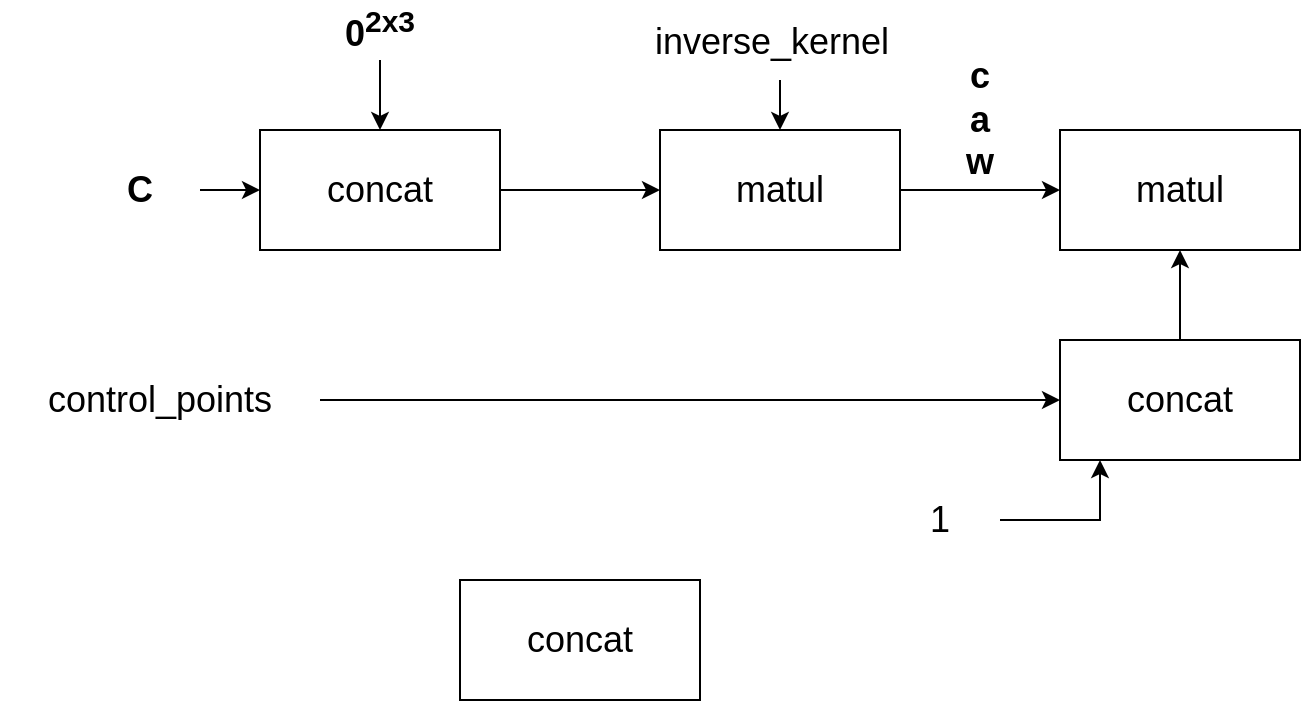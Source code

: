 <mxfile version="21.2.9" type="github">
  <diagram name="第 1 页" id="LMcd3qrLCK4-aWi6AcHE">
    <mxGraphModel dx="528" dy="573" grid="1" gridSize="10" guides="1" tooltips="1" connect="1" arrows="1" fold="1" page="1" pageScale="1" pageWidth="827" pageHeight="1169" math="0" shadow="0">
      <root>
        <mxCell id="0" />
        <mxCell id="1" parent="0" />
        <mxCell id="srA_KymTiUldIgPunRAa-9" value="" style="edgeStyle=orthogonalEdgeStyle;rounded=0;orthogonalLoop=1;jettySize=auto;html=1;" edge="1" parent="1" source="srA_KymTiUldIgPunRAa-2" target="srA_KymTiUldIgPunRAa-5">
          <mxGeometry relative="1" as="geometry" />
        </mxCell>
        <mxCell id="srA_KymTiUldIgPunRAa-2" value="&lt;font style=&quot;font-size: 18px;&quot;&gt;&lt;b&gt;C&lt;/b&gt;&lt;/font&gt;" style="text;html=1;strokeColor=none;fillColor=none;align=center;verticalAlign=middle;whiteSpace=wrap;rounded=0;" vertex="1" parent="1">
          <mxGeometry x="140" y="160" width="60" height="30" as="geometry" />
        </mxCell>
        <mxCell id="srA_KymTiUldIgPunRAa-11" value="" style="edgeStyle=orthogonalEdgeStyle;rounded=0;orthogonalLoop=1;jettySize=auto;html=1;" edge="1" parent="1" source="srA_KymTiUldIgPunRAa-5" target="srA_KymTiUldIgPunRAa-10">
          <mxGeometry relative="1" as="geometry" />
        </mxCell>
        <mxCell id="srA_KymTiUldIgPunRAa-5" value="&lt;font style=&quot;font-size: 18px;&quot;&gt;concat&lt;/font&gt;" style="rounded=0;whiteSpace=wrap;html=1;" vertex="1" parent="1">
          <mxGeometry x="230" y="145" width="120" height="60" as="geometry" />
        </mxCell>
        <mxCell id="srA_KymTiUldIgPunRAa-8" value="" style="edgeStyle=orthogonalEdgeStyle;rounded=0;orthogonalLoop=1;jettySize=auto;html=1;" edge="1" parent="1" source="srA_KymTiUldIgPunRAa-7" target="srA_KymTiUldIgPunRAa-5">
          <mxGeometry relative="1" as="geometry" />
        </mxCell>
        <mxCell id="srA_KymTiUldIgPunRAa-7" value="&lt;font style=&quot;font-size: 18px;&quot;&gt;&lt;b&gt;0&lt;sup&gt;2x3&lt;/sup&gt;&lt;/b&gt;&lt;/font&gt;" style="text;html=1;strokeColor=none;fillColor=none;align=center;verticalAlign=middle;whiteSpace=wrap;rounded=0;" vertex="1" parent="1">
          <mxGeometry x="260" y="80" width="60" height="30" as="geometry" />
        </mxCell>
        <mxCell id="srA_KymTiUldIgPunRAa-14" value="" style="edgeStyle=orthogonalEdgeStyle;rounded=0;orthogonalLoop=1;jettySize=auto;html=1;" edge="1" parent="1" source="srA_KymTiUldIgPunRAa-10" target="srA_KymTiUldIgPunRAa-13">
          <mxGeometry relative="1" as="geometry" />
        </mxCell>
        <mxCell id="srA_KymTiUldIgPunRAa-10" value="&lt;font style=&quot;font-size: 18px;&quot;&gt;matul&lt;/font&gt;" style="rounded=0;whiteSpace=wrap;html=1;" vertex="1" parent="1">
          <mxGeometry x="430" y="145" width="120" height="60" as="geometry" />
        </mxCell>
        <mxCell id="srA_KymTiUldIgPunRAa-15" value="" style="edgeStyle=orthogonalEdgeStyle;rounded=0;orthogonalLoop=1;jettySize=auto;html=1;" edge="1" parent="1" source="srA_KymTiUldIgPunRAa-12" target="srA_KymTiUldIgPunRAa-10">
          <mxGeometry relative="1" as="geometry" />
        </mxCell>
        <mxCell id="srA_KymTiUldIgPunRAa-12" value="&lt;font style=&quot;font-size: 18px;&quot;&gt;inverse_kernel&lt;/font&gt;&lt;img style=&quot;background-color: initial;&quot; src=&quot;file:///C:/Users/%E8%91%A3%E8%8F%81/AppData/Local/Temp/ksohtml14500/wps6.jpg&quot; height=&quot;18&quot; width=&quot;8&quot;&gt;" style="text;html=1;strokeColor=none;fillColor=none;align=center;verticalAlign=middle;whiteSpace=wrap;rounded=0;" vertex="1" parent="1">
          <mxGeometry x="410" y="80" width="160" height="40" as="geometry" />
        </mxCell>
        <mxCell id="srA_KymTiUldIgPunRAa-13" value="&lt;font style=&quot;font-size: 18px;&quot;&gt;matul&lt;/font&gt;" style="rounded=0;whiteSpace=wrap;html=1;" vertex="1" parent="1">
          <mxGeometry x="630" y="145" width="120" height="60" as="geometry" />
        </mxCell>
        <mxCell id="srA_KymTiUldIgPunRAa-16" value="&lt;span style=&quot;font-size: 18px;&quot;&gt;&lt;b&gt;c&lt;br&gt;a&lt;br&gt;w&lt;/b&gt;&lt;br&gt;&lt;/span&gt;" style="text;html=1;strokeColor=none;fillColor=none;align=center;verticalAlign=middle;whiteSpace=wrap;rounded=0;" vertex="1" parent="1">
          <mxGeometry x="570" y="90" width="40" height="100" as="geometry" />
        </mxCell>
        <mxCell id="srA_KymTiUldIgPunRAa-18" value="" style="edgeStyle=orthogonalEdgeStyle;rounded=0;orthogonalLoop=1;jettySize=auto;html=1;" edge="1" parent="1" source="srA_KymTiUldIgPunRAa-17" target="srA_KymTiUldIgPunRAa-13">
          <mxGeometry relative="1" as="geometry" />
        </mxCell>
        <mxCell id="srA_KymTiUldIgPunRAa-17" value="&lt;font style=&quot;font-size: 18px;&quot;&gt;concat&lt;/font&gt;" style="rounded=0;whiteSpace=wrap;html=1;" vertex="1" parent="1">
          <mxGeometry x="630" y="250" width="120" height="60" as="geometry" />
        </mxCell>
        <mxCell id="srA_KymTiUldIgPunRAa-20" style="edgeStyle=orthogonalEdgeStyle;rounded=0;orthogonalLoop=1;jettySize=auto;html=1;exitX=1;exitY=0.5;exitDx=0;exitDy=0;entryX=0;entryY=0.5;entryDx=0;entryDy=0;" edge="1" parent="1" source="srA_KymTiUldIgPunRAa-19" target="srA_KymTiUldIgPunRAa-17">
          <mxGeometry relative="1" as="geometry" />
        </mxCell>
        <mxCell id="srA_KymTiUldIgPunRAa-19" value="&lt;font style=&quot;font-size: 18px;&quot;&gt;control_points&lt;/font&gt;" style="text;html=1;strokeColor=none;fillColor=none;align=center;verticalAlign=middle;whiteSpace=wrap;rounded=0;" vertex="1" parent="1">
          <mxGeometry x="100" y="267.5" width="160" height="25" as="geometry" />
        </mxCell>
        <mxCell id="srA_KymTiUldIgPunRAa-22" style="edgeStyle=orthogonalEdgeStyle;rounded=0;orthogonalLoop=1;jettySize=auto;html=1;exitX=1;exitY=0.5;exitDx=0;exitDy=0;" edge="1" parent="1" source="srA_KymTiUldIgPunRAa-21">
          <mxGeometry relative="1" as="geometry">
            <mxPoint x="650" y="310" as="targetPoint" />
            <Array as="points">
              <mxPoint x="650" y="340" />
              <mxPoint x="650" y="310" />
            </Array>
          </mxGeometry>
        </mxCell>
        <mxCell id="srA_KymTiUldIgPunRAa-21" value="&lt;font style=&quot;font-size: 18px;&quot;&gt;1&lt;/font&gt;" style="text;html=1;strokeColor=none;fillColor=none;align=center;verticalAlign=middle;whiteSpace=wrap;rounded=0;" vertex="1" parent="1">
          <mxGeometry x="540" y="330" width="60" height="20" as="geometry" />
        </mxCell>
        <mxCell id="srA_KymTiUldIgPunRAa-23" value="&lt;font style=&quot;font-size: 18px;&quot;&gt;concat&lt;/font&gt;" style="rounded=0;whiteSpace=wrap;html=1;" vertex="1" parent="1">
          <mxGeometry x="330" y="370" width="120" height="60" as="geometry" />
        </mxCell>
      </root>
    </mxGraphModel>
  </diagram>
</mxfile>
